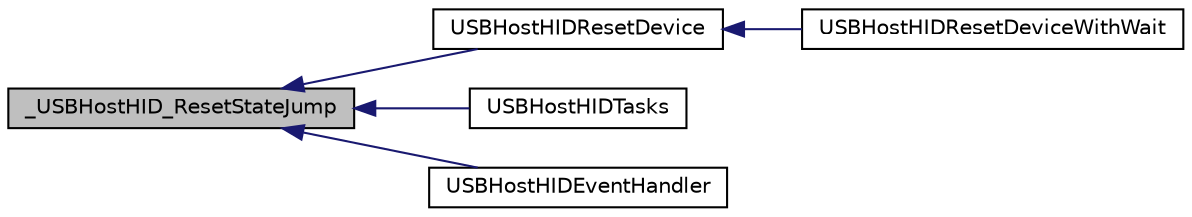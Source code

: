 digraph "_USBHostHID_ResetStateJump"
{
  edge [fontname="Helvetica",fontsize="10",labelfontname="Helvetica",labelfontsize="10"];
  node [fontname="Helvetica",fontsize="10",shape=record];
  rankdir="LR";
  Node1 [label="_USBHostHID_ResetStateJump",height=0.2,width=0.4,color="black", fillcolor="grey75", style="filled", fontcolor="black"];
  Node1 -> Node2 [dir="back",color="midnightblue",fontsize="10",style="solid",fontname="Helvetica"];
  Node2 [label="USBHostHIDResetDevice",height=0.2,width=0.4,color="black", fillcolor="white", style="filled",URL="$usb__host__hid_8c.html#a41ffee5052e192ebba5f92d758c53b44"];
  Node2 -> Node3 [dir="back",color="midnightblue",fontsize="10",style="solid",fontname="Helvetica"];
  Node3 [label="USBHostHIDResetDeviceWithWait",height=0.2,width=0.4,color="black", fillcolor="white", style="filled",URL="$usb__host__hid_8c.html#ac827bf0d6269b54506ea3b6ca994d7c4"];
  Node1 -> Node4 [dir="back",color="midnightblue",fontsize="10",style="solid",fontname="Helvetica"];
  Node4 [label="USBHostHIDTasks",height=0.2,width=0.4,color="black", fillcolor="white", style="filled",URL="$usb__host__hid_8c.html#a7339c9ce88c387efd28375603415b491"];
  Node1 -> Node5 [dir="back",color="midnightblue",fontsize="10",style="solid",fontname="Helvetica"];
  Node5 [label="USBHostHIDEventHandler",height=0.2,width=0.4,color="black", fillcolor="white", style="filled",URL="$usb__host__hid_8c.html#a335c24d86278a16d7b5a04a4bec190e5"];
}
